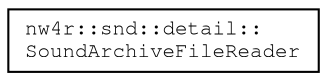 digraph "Graphical Class Hierarchy"
{
 // LATEX_PDF_SIZE
  edge [fontname="FreeMono",fontsize="10",labelfontname="FreeMono",labelfontsize="10"];
  node [fontname="FreeMono",fontsize="10",shape=record];
  rankdir="LR";
  Node0 [label="nw4r::snd::detail::\lSoundArchiveFileReader",height=0.2,width=0.4,color="black", fillcolor="white", style="filled",URL="$classnw4r_1_1snd_1_1detail_1_1_sound_archive_file_reader.html",tooltip=" "];
}

